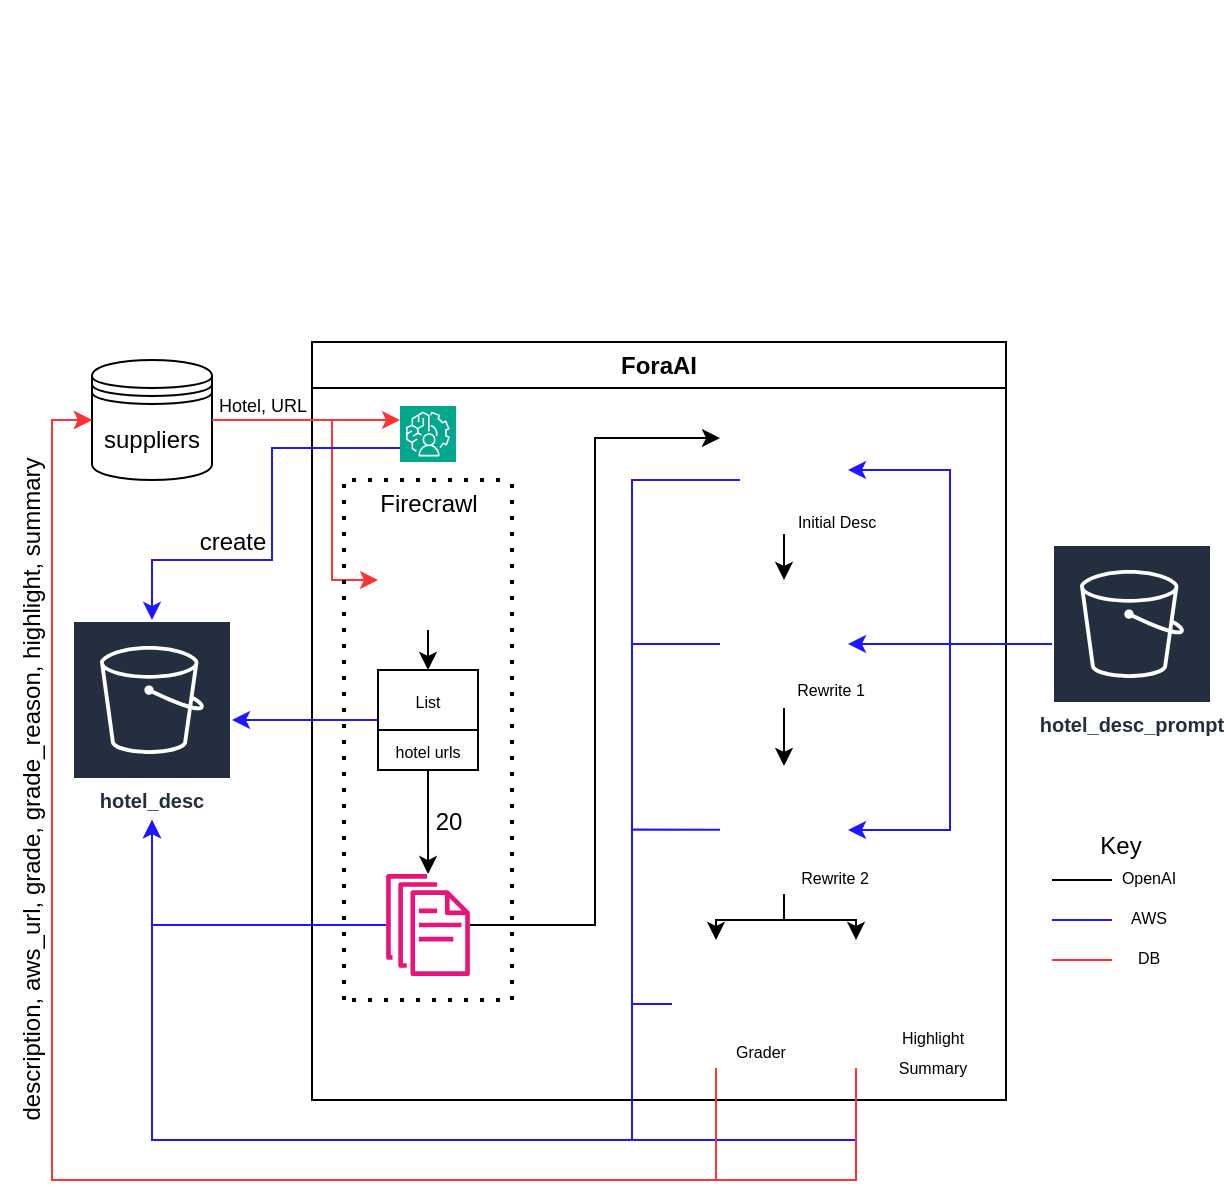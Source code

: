 <mxfile version="24.8.4">
  <diagram name="Page-1" id="yE-5mK7Iul5TEM4IMZbX">
    <mxGraphModel dx="1179" dy="518" grid="0" gridSize="10" guides="1" tooltips="1" connect="1" arrows="1" fold="1" page="1" pageScale="1" pageWidth="850" pageHeight="1100" math="0" shadow="0">
      <root>
        <mxCell id="0" />
        <mxCell id="1" parent="0" />
        <mxCell id="jHUoFnpFTbUiWv8qdNk--21" style="edgeStyle=orthogonalEdgeStyle;rounded=0;orthogonalLoop=1;jettySize=auto;html=1;entryX=0;entryY=0.5;entryDx=0;entryDy=0;strokeColor=#FF3333;" parent="1" source="jHUoFnpFTbUiWv8qdNk--1" target="jHUoFnpFTbUiWv8qdNk--6" edge="1">
          <mxGeometry relative="1" as="geometry">
            <Array as="points">
              <mxPoint x="240" y="330" />
              <mxPoint x="240" y="410" />
            </Array>
          </mxGeometry>
        </mxCell>
        <mxCell id="jHUoFnpFTbUiWv8qdNk--1" value="suppliers" style="shape=datastore;whiteSpace=wrap;html=1;" parent="1" vertex="1">
          <mxGeometry x="120" y="300" width="60" height="60" as="geometry" />
        </mxCell>
        <mxCell id="jHUoFnpFTbUiWv8qdNk--2" value="ForaAI" style="swimlane;whiteSpace=wrap;html=1;" parent="1" vertex="1">
          <mxGeometry x="230" y="291" width="347" height="379" as="geometry" />
        </mxCell>
        <mxCell id="jHUoFnpFTbUiWv8qdNk--13" style="edgeStyle=orthogonalEdgeStyle;rounded=0;orthogonalLoop=1;jettySize=auto;html=1;exitX=0.5;exitY=1;exitDx=0;exitDy=0;entryX=0.5;entryY=0;entryDx=0;entryDy=0;" parent="jHUoFnpFTbUiWv8qdNk--2" source="jHUoFnpFTbUiWv8qdNk--6" target="jHUoFnpFTbUiWv8qdNk--9" edge="1">
          <mxGeometry relative="1" as="geometry" />
        </mxCell>
        <mxCell id="jHUoFnpFTbUiWv8qdNk--6" value="" style="shape=image;verticalLabelPosition=bottom;labelBackgroundColor=default;verticalAlign=top;aspect=fixed;imageAspect=0;image=https://png.pngtree.com/png-vector/20190226/ourmid/pngtree-fire-logo-icon-design-template-vector-png-image_705402.jpg;" parent="jHUoFnpFTbUiWv8qdNk--2" vertex="1">
          <mxGeometry x="33" y="94" width="50" height="50" as="geometry" />
        </mxCell>
        <mxCell id="jHUoFnpFTbUiWv8qdNk--23" style="edgeStyle=orthogonalEdgeStyle;rounded=0;orthogonalLoop=1;jettySize=auto;html=1;" parent="jHUoFnpFTbUiWv8qdNk--2" source="jHUoFnpFTbUiWv8qdNk--9" target="jHUoFnpFTbUiWv8qdNk--22" edge="1">
          <mxGeometry relative="1" as="geometry" />
        </mxCell>
        <mxCell id="jHUoFnpFTbUiWv8qdNk--9" value="&lt;font style=&quot;font-size: 8px;&quot;&gt;List&lt;/font&gt;" style="swimlane;fontStyle=0;childLayout=stackLayout;horizontal=1;startSize=30;horizontalStack=0;resizeParent=1;resizeParentMax=0;resizeLast=0;collapsible=1;marginBottom=0;whiteSpace=wrap;html=1;" parent="jHUoFnpFTbUiWv8qdNk--2" vertex="1">
          <mxGeometry x="33" y="164" width="50" height="50" as="geometry" />
        </mxCell>
        <mxCell id="jHUoFnpFTbUiWv8qdNk--10" value="&lt;font style=&quot;font-size: 8px;&quot;&gt;hotel urls&lt;/font&gt;" style="text;strokeColor=none;fillColor=none;align=center;verticalAlign=middle;spacingLeft=4;spacingRight=4;overflow=hidden;points=[[0,0.5],[1,0.5]];portConstraint=eastwest;rotatable=0;whiteSpace=wrap;html=1;" parent="jHUoFnpFTbUiWv8qdNk--9" vertex="1">
          <mxGeometry y="30" width="50" height="20" as="geometry" />
        </mxCell>
        <mxCell id="jHUoFnpFTbUiWv8qdNk--14" value="" style="sketch=0;points=[[0,0,0],[0.25,0,0],[0.5,0,0],[0.75,0,0],[1,0,0],[0,1,0],[0.25,1,0],[0.5,1,0],[0.75,1,0],[1,1,0],[0,0.25,0],[0,0.5,0],[0,0.75,0],[1,0.25,0],[1,0.5,0],[1,0.75,0]];outlineConnect=0;fontColor=#232F3E;fillColor=#01A88D;strokeColor=#ffffff;dashed=0;verticalLabelPosition=bottom;verticalAlign=top;align=center;html=1;fontSize=12;fontStyle=0;aspect=fixed;shape=mxgraph.aws4.resourceIcon;resIcon=mxgraph.aws4.augmented_ai;" parent="jHUoFnpFTbUiWv8qdNk--2" vertex="1">
          <mxGeometry x="44" y="32" width="28" height="28" as="geometry" />
        </mxCell>
        <mxCell id="9gf4I2wVAH5HwH8cdVLE-22" style="edgeStyle=orthogonalEdgeStyle;rounded=0;orthogonalLoop=1;jettySize=auto;html=1;entryX=0;entryY=0.25;entryDx=0;entryDy=0;" parent="jHUoFnpFTbUiWv8qdNk--2" source="jHUoFnpFTbUiWv8qdNk--22" target="9gf4I2wVAH5HwH8cdVLE-3" edge="1">
          <mxGeometry relative="1" as="geometry" />
        </mxCell>
        <mxCell id="jHUoFnpFTbUiWv8qdNk--22" value="" style="sketch=0;outlineConnect=0;fontColor=#232F3E;gradientColor=none;fillColor=#E7157B;strokeColor=none;dashed=0;verticalLabelPosition=bottom;verticalAlign=top;align=center;html=1;fontSize=12;fontStyle=0;aspect=fixed;pointerEvents=1;shape=mxgraph.aws4.documents;" parent="jHUoFnpFTbUiWv8qdNk--2" vertex="1">
          <mxGeometry x="37.08" y="266" width="41.85" height="51" as="geometry" />
        </mxCell>
        <mxCell id="9gf4I2wVAH5HwH8cdVLE-8" style="edgeStyle=orthogonalEdgeStyle;rounded=0;orthogonalLoop=1;jettySize=auto;html=1;exitX=0.5;exitY=1;exitDx=0;exitDy=0;entryX=0.5;entryY=0;entryDx=0;entryDy=0;" parent="jHUoFnpFTbUiWv8qdNk--2" source="9gf4I2wVAH5HwH8cdVLE-3" target="9gf4I2wVAH5HwH8cdVLE-7" edge="1">
          <mxGeometry relative="1" as="geometry" />
        </mxCell>
        <mxCell id="9gf4I2wVAH5HwH8cdVLE-3" value="" style="shape=image;verticalLabelPosition=bottom;labelBackgroundColor=default;verticalAlign=top;aspect=fixed;imageAspect=0;image=https://i.pinimg.com/originals/2a/62/c3/2a62c34e0d217a7aa14645ce114d84b3.png;" parent="jHUoFnpFTbUiWv8qdNk--2" vertex="1">
          <mxGeometry x="204" y="32" width="64" height="64" as="geometry" />
        </mxCell>
        <mxCell id="9gf4I2wVAH5HwH8cdVLE-10" style="edgeStyle=orthogonalEdgeStyle;rounded=0;orthogonalLoop=1;jettySize=auto;html=1;" parent="jHUoFnpFTbUiWv8qdNk--2" source="9gf4I2wVAH5HwH8cdVLE-7" target="9gf4I2wVAH5HwH8cdVLE-9" edge="1">
          <mxGeometry relative="1" as="geometry" />
        </mxCell>
        <mxCell id="9gf4I2wVAH5HwH8cdVLE-7" value="" style="shape=image;verticalLabelPosition=bottom;labelBackgroundColor=default;verticalAlign=top;aspect=fixed;imageAspect=0;image=https://i.pinimg.com/originals/2a/62/c3/2a62c34e0d217a7aa14645ce114d84b3.png;" parent="jHUoFnpFTbUiWv8qdNk--2" vertex="1">
          <mxGeometry x="204" y="119" width="64" height="64" as="geometry" />
        </mxCell>
        <mxCell id="yirHqXvrX9kjXxY1m1HK-3" style="edgeStyle=orthogonalEdgeStyle;rounded=0;orthogonalLoop=1;jettySize=auto;html=1;entryX=0.5;entryY=0;entryDx=0;entryDy=0;" edge="1" parent="jHUoFnpFTbUiWv8qdNk--2" source="9gf4I2wVAH5HwH8cdVLE-9" target="9gf4I2wVAH5HwH8cdVLE-13">
          <mxGeometry relative="1" as="geometry">
            <Array as="points">
              <mxPoint x="236" y="289" />
              <mxPoint x="202" y="289" />
            </Array>
          </mxGeometry>
        </mxCell>
        <mxCell id="yirHqXvrX9kjXxY1m1HK-4" style="edgeStyle=orthogonalEdgeStyle;rounded=0;orthogonalLoop=1;jettySize=auto;html=1;entryX=0.5;entryY=0;entryDx=0;entryDy=0;" edge="1" parent="jHUoFnpFTbUiWv8qdNk--2" source="9gf4I2wVAH5HwH8cdVLE-9" target="yirHqXvrX9kjXxY1m1HK-1">
          <mxGeometry relative="1" as="geometry">
            <Array as="points">
              <mxPoint x="236" y="289" />
              <mxPoint x="272" y="289" />
            </Array>
          </mxGeometry>
        </mxCell>
        <mxCell id="9gf4I2wVAH5HwH8cdVLE-9" value="" style="shape=image;verticalLabelPosition=bottom;labelBackgroundColor=default;verticalAlign=top;aspect=fixed;imageAspect=0;image=https://i.pinimg.com/originals/2a/62/c3/2a62c34e0d217a7aa14645ce114d84b3.png;" parent="jHUoFnpFTbUiWv8qdNk--2" vertex="1">
          <mxGeometry x="204" y="212" width="64" height="64" as="geometry" />
        </mxCell>
        <mxCell id="jHUoFnpFTbUiWv8qdNk--24" value="20" style="text;html=1;align=center;verticalAlign=middle;resizable=0;points=[];autosize=1;strokeColor=none;fillColor=none;" parent="jHUoFnpFTbUiWv8qdNk--2" vertex="1">
          <mxGeometry x="48" y="225" width="40" height="30" as="geometry" />
        </mxCell>
        <mxCell id="9gf4I2wVAH5HwH8cdVLE-13" value="" style="shape=image;verticalLabelPosition=bottom;labelBackgroundColor=default;verticalAlign=top;aspect=fixed;imageAspect=0;image=https://i.pinimg.com/originals/2a/62/c3/2a62c34e0d217a7aa14645ce114d84b3.png;" parent="jHUoFnpFTbUiWv8qdNk--2" vertex="1">
          <mxGeometry x="170" y="299" width="64" height="64" as="geometry" />
        </mxCell>
        <mxCell id="9gf4I2wVAH5HwH8cdVLE-20" value="" style="endArrow=none;html=1;rounded=0;strokeColor=#1F17FF;" parent="jHUoFnpFTbUiWv8qdNk--2" edge="1" target="9gf4I2wVAH5HwH8cdVLE-7">
          <mxGeometry width="50" height="50" relative="1" as="geometry">
            <mxPoint x="160" y="324" as="sourcePoint" />
            <mxPoint x="180" y="151" as="targetPoint" />
            <Array as="points">
              <mxPoint x="160" y="151" />
            </Array>
          </mxGeometry>
        </mxCell>
        <mxCell id="9gf4I2wVAH5HwH8cdVLE-21" value="" style="endArrow=none;html=1;rounded=0;entryX=0.156;entryY=0.578;entryDx=0;entryDy=0;entryPerimeter=0;strokeColor=#1F17FF;" parent="jHUoFnpFTbUiWv8qdNk--2" target="9gf4I2wVAH5HwH8cdVLE-3" edge="1">
          <mxGeometry width="50" height="50" relative="1" as="geometry">
            <mxPoint x="160" y="253" as="sourcePoint" />
            <mxPoint x="170" y="79" as="targetPoint" />
            <Array as="points">
              <mxPoint x="160" y="69" />
            </Array>
          </mxGeometry>
        </mxCell>
        <mxCell id="9gf4I2wVAH5HwH8cdVLE-23" value="" style="endArrow=none;dashed=1;html=1;dashPattern=1 3;strokeWidth=2;rounded=0;" parent="jHUoFnpFTbUiWv8qdNk--2" edge="1">
          <mxGeometry width="50" height="50" relative="1" as="geometry">
            <mxPoint x="16" y="329" as="sourcePoint" />
            <mxPoint x="16" y="69" as="targetPoint" />
          </mxGeometry>
        </mxCell>
        <mxCell id="9gf4I2wVAH5HwH8cdVLE-24" value="" style="endArrow=none;dashed=1;html=1;dashPattern=1 3;strokeWidth=2;rounded=0;" parent="jHUoFnpFTbUiWv8qdNk--2" edge="1">
          <mxGeometry width="50" height="50" relative="1" as="geometry">
            <mxPoint x="100" y="329" as="sourcePoint" />
            <mxPoint x="100" y="67" as="targetPoint" />
          </mxGeometry>
        </mxCell>
        <mxCell id="9gf4I2wVAH5HwH8cdVLE-26" value="" style="endArrow=none;dashed=1;html=1;dashPattern=1 3;strokeWidth=2;rounded=0;" parent="jHUoFnpFTbUiWv8qdNk--2" edge="1">
          <mxGeometry width="50" height="50" relative="1" as="geometry">
            <mxPoint x="20" y="329" as="sourcePoint" />
            <mxPoint x="100" y="329" as="targetPoint" />
          </mxGeometry>
        </mxCell>
        <mxCell id="9gf4I2wVAH5HwH8cdVLE-19" value="" style="endArrow=none;html=1;rounded=0;strokeColor=#1F17FF;" parent="jHUoFnpFTbUiWv8qdNk--2" edge="1" target="9gf4I2wVAH5HwH8cdVLE-9">
          <mxGeometry width="50" height="50" relative="1" as="geometry">
            <mxPoint x="160" y="399" as="sourcePoint" />
            <mxPoint x="180" y="244" as="targetPoint" />
            <Array as="points">
              <mxPoint x="160" y="348.25" />
              <mxPoint x="160" y="243.75" />
            </Array>
          </mxGeometry>
        </mxCell>
        <mxCell id="9gf4I2wVAH5HwH8cdVLE-27" value="Firecrawl" style="text;html=1;align=center;verticalAlign=middle;resizable=0;points=[];autosize=1;strokeColor=none;fillColor=none;" parent="jHUoFnpFTbUiWv8qdNk--2" vertex="1">
          <mxGeometry x="23" y="66" width="70" height="30" as="geometry" />
        </mxCell>
        <mxCell id="9gf4I2wVAH5HwH8cdVLE-31" value="&lt;font style=&quot;font-size: 8px;&quot;&gt;Initial Desc&lt;/font&gt;" style="text;html=1;align=center;verticalAlign=middle;resizable=0;points=[];autosize=1;strokeColor=none;fillColor=none;" parent="jHUoFnpFTbUiWv8qdNk--2" vertex="1">
          <mxGeometry x="232" y="74" width="60" height="30" as="geometry" />
        </mxCell>
        <mxCell id="9gf4I2wVAH5HwH8cdVLE-32" value="&lt;font style=&quot;font-size: 8px;&quot;&gt;Rewrite 1&lt;/font&gt;" style="text;html=1;align=center;verticalAlign=middle;resizable=0;points=[];autosize=1;strokeColor=none;fillColor=none;" parent="jHUoFnpFTbUiWv8qdNk--2" vertex="1">
          <mxGeometry x="229" y="158" width="60" height="30" as="geometry" />
        </mxCell>
        <mxCell id="9gf4I2wVAH5HwH8cdVLE-33" value="&lt;font style=&quot;font-size: 8px;&quot;&gt;Rewrite 2&lt;/font&gt;" style="text;html=1;align=center;verticalAlign=middle;resizable=0;points=[];autosize=1;strokeColor=none;fillColor=none;" parent="jHUoFnpFTbUiWv8qdNk--2" vertex="1">
          <mxGeometry x="231" y="252" width="60" height="30" as="geometry" />
        </mxCell>
        <mxCell id="9gf4I2wVAH5HwH8cdVLE-34" value="&lt;font style=&quot;font-size: 8px;&quot;&gt;Grader&lt;/font&gt;" style="text;html=1;align=center;verticalAlign=middle;resizable=0;points=[];autosize=1;strokeColor=none;fillColor=none;" parent="jHUoFnpFTbUiWv8qdNk--2" vertex="1">
          <mxGeometry x="199" y="339" width="50" height="30" as="geometry" />
        </mxCell>
        <mxCell id="yirHqXvrX9kjXxY1m1HK-1" value="" style="shape=image;verticalLabelPosition=bottom;labelBackgroundColor=default;verticalAlign=top;aspect=fixed;imageAspect=0;image=https://i.pinimg.com/originals/2a/62/c3/2a62c34e0d217a7aa14645ce114d84b3.png;" vertex="1" parent="jHUoFnpFTbUiWv8qdNk--2">
          <mxGeometry x="240" y="299" width="64" height="64" as="geometry" />
        </mxCell>
        <mxCell id="yirHqXvrX9kjXxY1m1HK-2" value="&lt;font style=&quot;font-size: 8px;&quot;&gt;Highlight&lt;/font&gt;&lt;div&gt;&lt;font style=&quot;font-size: 8px;&quot;&gt;Summary&lt;/font&gt;&lt;/div&gt;" style="text;html=1;align=center;verticalAlign=middle;resizable=0;points=[];autosize=1;strokeColor=none;fillColor=none;" vertex="1" parent="jHUoFnpFTbUiWv8qdNk--2">
          <mxGeometry x="280" y="334" width="60" height="40" as="geometry" />
        </mxCell>
        <mxCell id="jHUoFnpFTbUiWv8qdNk--8" value="&lt;font style=&quot;font-size: 9px;&quot;&gt;Hotel,&amp;nbsp;&lt;span style=&quot;background-color: initial;&quot;&gt;URL&lt;/span&gt;&lt;/font&gt;" style="text;html=1;align=center;verticalAlign=middle;resizable=0;points=[];autosize=1;strokeColor=none;fillColor=none;" parent="1" vertex="1">
          <mxGeometry x="170" y="307" width="70" height="30" as="geometry" />
        </mxCell>
        <mxCell id="jHUoFnpFTbUiWv8qdNk--17" value="hotel_desc" style="sketch=0;outlineConnect=0;fontColor=#232F3E;gradientColor=none;strokeColor=#ffffff;fillColor=#232F3E;dashed=0;verticalLabelPosition=middle;verticalAlign=bottom;align=center;html=1;whiteSpace=wrap;fontSize=10;fontStyle=1;spacing=3;shape=mxgraph.aws4.productIcon;prIcon=mxgraph.aws4.s3;" parent="1" vertex="1">
          <mxGeometry x="110" y="430" width="80" height="100" as="geometry" />
        </mxCell>
        <UserObject label="&lt;pre style=&quot;color: rgb(255, 255, 255); font-style: normal; font-variant-ligatures: normal; font-variant-caps: normal; font-weight: 400; letter-spacing: normal; orphans: 2; text-align: start; text-indent: 0px; text-transform: none; widows: 2; word-spacing: 0px; -webkit-text-stroke-width: 0px; text-decoration-thickness: initial; text-decoration-style: initial; text-decoration-color: initial; overflow-wrap: break-word; white-space: pre-wrap;&quot;&gt;www.nickcdryan.com&lt;/pre&gt;" link="&lt;pre style=&quot;color: rgb(255, 255, 255); font-style: normal; font-variant-ligatures: normal; font-variant-caps: normal; font-weight: 400; letter-spacing: normal; orphans: 2; text-align: start; text-indent: 0px; text-transform: none; widows: 2; word-spacing: 0px; -webkit-text-stroke-width: 0px; text-decoration-thickness: initial; text-decoration-style: initial; text-decoration-color: initial; overflow-wrap: break-word; white-space: pre-wrap;&quot;&gt;www.nickcdryan.com&lt;/pre&gt;" id="9gf4I2wVAH5HwH8cdVLE-1">
          <mxCell style="text;whiteSpace=wrap;html=1;" parent="1" vertex="1">
            <mxGeometry x="340" y="120" width="160" height="60" as="geometry" />
          </mxCell>
        </UserObject>
        <mxCell id="9gf4I2wVAH5HwH8cdVLE-2" style="edgeStyle=orthogonalEdgeStyle;rounded=0;orthogonalLoop=1;jettySize=auto;html=1;entryX=0;entryY=0.25;entryDx=0;entryDy=0;entryPerimeter=0;strokeColor=#FF3333;" parent="1" source="jHUoFnpFTbUiWv8qdNk--1" target="jHUoFnpFTbUiWv8qdNk--14" edge="1">
          <mxGeometry relative="1" as="geometry" />
        </mxCell>
        <mxCell id="9gf4I2wVAH5HwH8cdVLE-6" style="edgeStyle=orthogonalEdgeStyle;rounded=0;orthogonalLoop=1;jettySize=auto;html=1;entryX=1;entryY=0.5;entryDx=0;entryDy=0;strokeColor=#1F17FF;" parent="1" source="9gf4I2wVAH5HwH8cdVLE-5" target="9gf4I2wVAH5HwH8cdVLE-3" edge="1">
          <mxGeometry relative="1" as="geometry" />
        </mxCell>
        <mxCell id="9gf4I2wVAH5HwH8cdVLE-11" style="edgeStyle=orthogonalEdgeStyle;rounded=0;orthogonalLoop=1;jettySize=auto;html=1;strokeColor=#1F17FF;" parent="1" source="9gf4I2wVAH5HwH8cdVLE-5" target="9gf4I2wVAH5HwH8cdVLE-7" edge="1">
          <mxGeometry relative="1" as="geometry" />
        </mxCell>
        <mxCell id="9gf4I2wVAH5HwH8cdVLE-12" style="edgeStyle=orthogonalEdgeStyle;rounded=0;orthogonalLoop=1;jettySize=auto;html=1;entryX=1;entryY=0.5;entryDx=0;entryDy=0;strokeColor=#1F17FF;" parent="1" source="9gf4I2wVAH5HwH8cdVLE-5" target="9gf4I2wVAH5HwH8cdVLE-9" edge="1">
          <mxGeometry relative="1" as="geometry" />
        </mxCell>
        <mxCell id="9gf4I2wVAH5HwH8cdVLE-5" value="hotel_desc_prompt" style="sketch=0;outlineConnect=0;fontColor=#232F3E;gradientColor=none;strokeColor=#ffffff;fillColor=#232F3E;dashed=0;verticalLabelPosition=middle;verticalAlign=bottom;align=center;html=1;whiteSpace=wrap;fontSize=10;fontStyle=1;spacing=3;shape=mxgraph.aws4.productIcon;prIcon=mxgraph.aws4.s3;" parent="1" vertex="1">
          <mxGeometry x="600" y="392" width="80" height="100" as="geometry" />
        </mxCell>
        <mxCell id="9gf4I2wVAH5HwH8cdVLE-15" style="edgeStyle=orthogonalEdgeStyle;rounded=0;orthogonalLoop=1;jettySize=auto;html=1;exitX=0;exitY=0.5;exitDx=0;exitDy=0;strokeColor=#1F17FF;" parent="1" source="jHUoFnpFTbUiWv8qdNk--9" target="jHUoFnpFTbUiWv8qdNk--17" edge="1">
          <mxGeometry relative="1" as="geometry" />
        </mxCell>
        <mxCell id="9gf4I2wVAH5HwH8cdVLE-25" value="" style="endArrow=none;dashed=1;html=1;dashPattern=1 3;strokeWidth=2;rounded=0;" parent="1" edge="1">
          <mxGeometry width="50" height="50" relative="1" as="geometry">
            <mxPoint x="250" y="360" as="sourcePoint" />
            <mxPoint x="330" y="360" as="targetPoint" />
          </mxGeometry>
        </mxCell>
        <mxCell id="9gf4I2wVAH5HwH8cdVLE-29" style="edgeStyle=orthogonalEdgeStyle;rounded=0;orthogonalLoop=1;jettySize=auto;html=1;exitX=0;exitY=0.75;exitDx=0;exitDy=0;exitPerimeter=0;strokeColor=#1F17FF;" parent="1" source="jHUoFnpFTbUiWv8qdNk--14" target="jHUoFnpFTbUiWv8qdNk--17" edge="1">
          <mxGeometry relative="1" as="geometry">
            <Array as="points">
              <mxPoint x="210" y="344" />
              <mxPoint x="210" y="400" />
              <mxPoint x="150" y="400" />
            </Array>
          </mxGeometry>
        </mxCell>
        <mxCell id="9gf4I2wVAH5HwH8cdVLE-30" value="create" style="text;html=1;align=center;verticalAlign=middle;resizable=0;points=[];autosize=1;strokeColor=none;fillColor=none;" parent="1" vertex="1">
          <mxGeometry x="160" y="376" width="60" height="30" as="geometry" />
        </mxCell>
        <mxCell id="9gf4I2wVAH5HwH8cdVLE-35" style="edgeStyle=orthogonalEdgeStyle;rounded=0;orthogonalLoop=1;jettySize=auto;html=1;strokeColor=#1F17FF;" parent="1" source="jHUoFnpFTbUiWv8qdNk--22" target="jHUoFnpFTbUiWv8qdNk--17" edge="1">
          <mxGeometry relative="1" as="geometry" />
        </mxCell>
        <mxCell id="9gf4I2wVAH5HwH8cdVLE-17" style="edgeStyle=orthogonalEdgeStyle;rounded=0;orthogonalLoop=1;jettySize=auto;html=1;strokeColor=#1F17FF;" parent="1" target="jHUoFnpFTbUiWv8qdNk--17" edge="1">
          <mxGeometry relative="1" as="geometry">
            <mxPoint x="150" y="531" as="targetPoint" />
            <mxPoint x="410" y="622" as="sourcePoint" />
            <Array as="points">
              <mxPoint x="390" y="622" />
              <mxPoint x="390" y="690" />
              <mxPoint x="150" y="690" />
            </Array>
          </mxGeometry>
        </mxCell>
        <mxCell id="9gf4I2wVAH5HwH8cdVLE-36" value="description, aws_url, grade, grade_reason, highlight, summary" style="text;html=1;align=center;verticalAlign=middle;resizable=0;points=[];autosize=1;strokeColor=none;fillColor=none;rotation=-90;" parent="1" vertex="1">
          <mxGeometry x="-90" y="500" width="360" height="30" as="geometry" />
        </mxCell>
        <mxCell id="yirHqXvrX9kjXxY1m1HK-5" value="" style="endArrow=none;html=1;rounded=0;entryX=0.5;entryY=1;entryDx=0;entryDy=0;strokeColor=#1F17FF;" edge="1" parent="1" target="yirHqXvrX9kjXxY1m1HK-1">
          <mxGeometry width="50" height="50" relative="1" as="geometry">
            <mxPoint x="390" y="690" as="sourcePoint" />
            <mxPoint x="500" y="530" as="targetPoint" />
            <Array as="points">
              <mxPoint x="502" y="690" />
            </Array>
          </mxGeometry>
        </mxCell>
        <mxCell id="yirHqXvrX9kjXxY1m1HK-6" style="edgeStyle=orthogonalEdgeStyle;rounded=0;orthogonalLoop=1;jettySize=auto;html=1;entryX=0;entryY=0.5;entryDx=0;entryDy=0;strokeColor=#FF3333;" edge="1" parent="1" source="9gf4I2wVAH5HwH8cdVLE-13" target="jHUoFnpFTbUiWv8qdNk--1">
          <mxGeometry relative="1" as="geometry">
            <Array as="points">
              <mxPoint x="432" y="710" />
              <mxPoint x="100" y="710" />
              <mxPoint x="100" y="330" />
            </Array>
          </mxGeometry>
        </mxCell>
        <mxCell id="yirHqXvrX9kjXxY1m1HK-7" style="edgeStyle=orthogonalEdgeStyle;rounded=0;orthogonalLoop=1;jettySize=auto;html=1;entryX=0;entryY=0.5;entryDx=0;entryDy=0;strokeColor=#FF3333;" edge="1" parent="1" source="yirHqXvrX9kjXxY1m1HK-1" target="jHUoFnpFTbUiWv8qdNk--1">
          <mxGeometry relative="1" as="geometry">
            <Array as="points">
              <mxPoint x="502" y="710" />
              <mxPoint x="100" y="710" />
              <mxPoint x="100" y="330" />
            </Array>
          </mxGeometry>
        </mxCell>
        <mxCell id="yirHqXvrX9kjXxY1m1HK-8" value="" style="endArrow=none;html=1;rounded=0;" edge="1" parent="1">
          <mxGeometry width="50" height="50" relative="1" as="geometry">
            <mxPoint x="600" y="560" as="sourcePoint" />
            <mxPoint x="630" y="560" as="targetPoint" />
          </mxGeometry>
        </mxCell>
        <mxCell id="yirHqXvrX9kjXxY1m1HK-9" value="&lt;font style=&quot;font-size: 8px;&quot;&gt;OpenAI&lt;/font&gt;" style="text;html=1;align=center;verticalAlign=middle;resizable=0;points=[];autosize=1;strokeColor=none;fillColor=none;" vertex="1" parent="1">
          <mxGeometry x="623" y="543" width="50" height="30" as="geometry" />
        </mxCell>
        <mxCell id="yirHqXvrX9kjXxY1m1HK-10" value="" style="endArrow=none;html=1;rounded=0;strokeColor=#1F17FF;" edge="1" parent="1">
          <mxGeometry width="50" height="50" relative="1" as="geometry">
            <mxPoint x="600" y="580" as="sourcePoint" />
            <mxPoint x="630" y="580" as="targetPoint" />
          </mxGeometry>
        </mxCell>
        <mxCell id="yirHqXvrX9kjXxY1m1HK-11" value="&lt;font style=&quot;font-size: 8px;&quot;&gt;AWS&lt;/font&gt;" style="text;html=1;align=center;verticalAlign=middle;resizable=0;points=[];autosize=1;strokeColor=none;fillColor=none;" vertex="1" parent="1">
          <mxGeometry x="628" y="563" width="40" height="30" as="geometry" />
        </mxCell>
        <mxCell id="yirHqXvrX9kjXxY1m1HK-12" value="" style="endArrow=none;html=1;rounded=0;strokeColor=#FF3333;" edge="1" parent="1">
          <mxGeometry width="50" height="50" relative="1" as="geometry">
            <mxPoint x="600" y="600" as="sourcePoint" />
            <mxPoint x="630" y="600" as="targetPoint" />
          </mxGeometry>
        </mxCell>
        <mxCell id="yirHqXvrX9kjXxY1m1HK-13" value="&lt;font style=&quot;font-size: 8px;&quot;&gt;DB&lt;/font&gt;" style="text;html=1;align=center;verticalAlign=middle;resizable=0;points=[];autosize=1;strokeColor=none;fillColor=none;" vertex="1" parent="1">
          <mxGeometry x="633" y="583" width="30" height="30" as="geometry" />
        </mxCell>
        <mxCell id="yirHqXvrX9kjXxY1m1HK-14" value="Key" style="text;html=1;align=center;verticalAlign=middle;resizable=0;points=[];autosize=1;strokeColor=none;fillColor=none;" vertex="1" parent="1">
          <mxGeometry x="614" y="530" width="39" height="26" as="geometry" />
        </mxCell>
      </root>
    </mxGraphModel>
  </diagram>
</mxfile>
